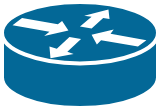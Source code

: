 <mxfile>
    <diagram id="TWBf0ZOsQgLCfypFXjja" name="Page-1">
        <mxGraphModel dx="414" dy="471" grid="1" gridSize="10" guides="1" tooltips="1" connect="1" arrows="1" fold="1" page="1" pageScale="1" pageWidth="850" pageHeight="1100" math="0" shadow="0">
            <root>
                <mxCell id="0"/>
                <mxCell id="1" parent="0"/>
                <mxCell id="2" value="" style="shape=mxgraph.cisco.routers.router;sketch=0;html=1;pointerEvents=1;dashed=0;fillColor=#036897;strokeColor=#ffffff;strokeWidth=2;verticalLabelPosition=bottom;verticalAlign=top;align=center;outlineConnect=0;" vertex="1" parent="1">
                    <mxGeometry x="210" y="200" width="78" height="53" as="geometry"/>
                </mxCell>
            </root>
        </mxGraphModel>
    </diagram>
</mxfile>